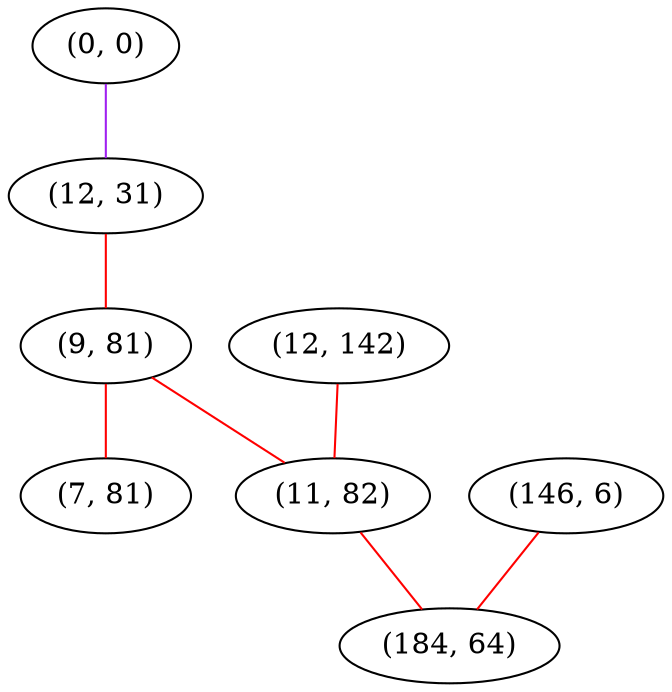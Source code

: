 graph "" {
"(0, 0)";
"(12, 142)";
"(12, 31)";
"(146, 6)";
"(9, 81)";
"(7, 81)";
"(11, 82)";
"(184, 64)";
"(0, 0)" -- "(12, 31)"  [color=purple, key=0, weight=4];
"(12, 142)" -- "(11, 82)"  [color=red, key=0, weight=1];
"(12, 31)" -- "(9, 81)"  [color=red, key=0, weight=1];
"(146, 6)" -- "(184, 64)"  [color=red, key=0, weight=1];
"(9, 81)" -- "(11, 82)"  [color=red, key=0, weight=1];
"(9, 81)" -- "(7, 81)"  [color=red, key=0, weight=1];
"(11, 82)" -- "(184, 64)"  [color=red, key=0, weight=1];
}

